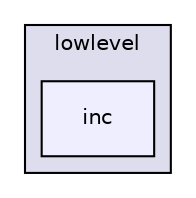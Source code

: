digraph "fmod/ios/FMOD Programmers API/api/lowlevel/inc" {
  compound=true
  node [ fontsize="10", fontname="Helvetica"];
  edge [ labelfontsize="10", labelfontname="Helvetica"];
  subgraph clusterdir_f55d9c0217d5912defc3c5f6eab13a0c {
    graph [ bgcolor="#ddddee", pencolor="black", label="lowlevel" fontname="Helvetica", fontsize="10", URL="dir_f55d9c0217d5912defc3c5f6eab13a0c.html"]
  dir_c31c436c2c2224d52e06a9afb2a3be0f [shape=box, label="inc", style="filled", fillcolor="#eeeeff", pencolor="black", URL="dir_c31c436c2c2224d52e06a9afb2a3be0f.html"];
  }
}
